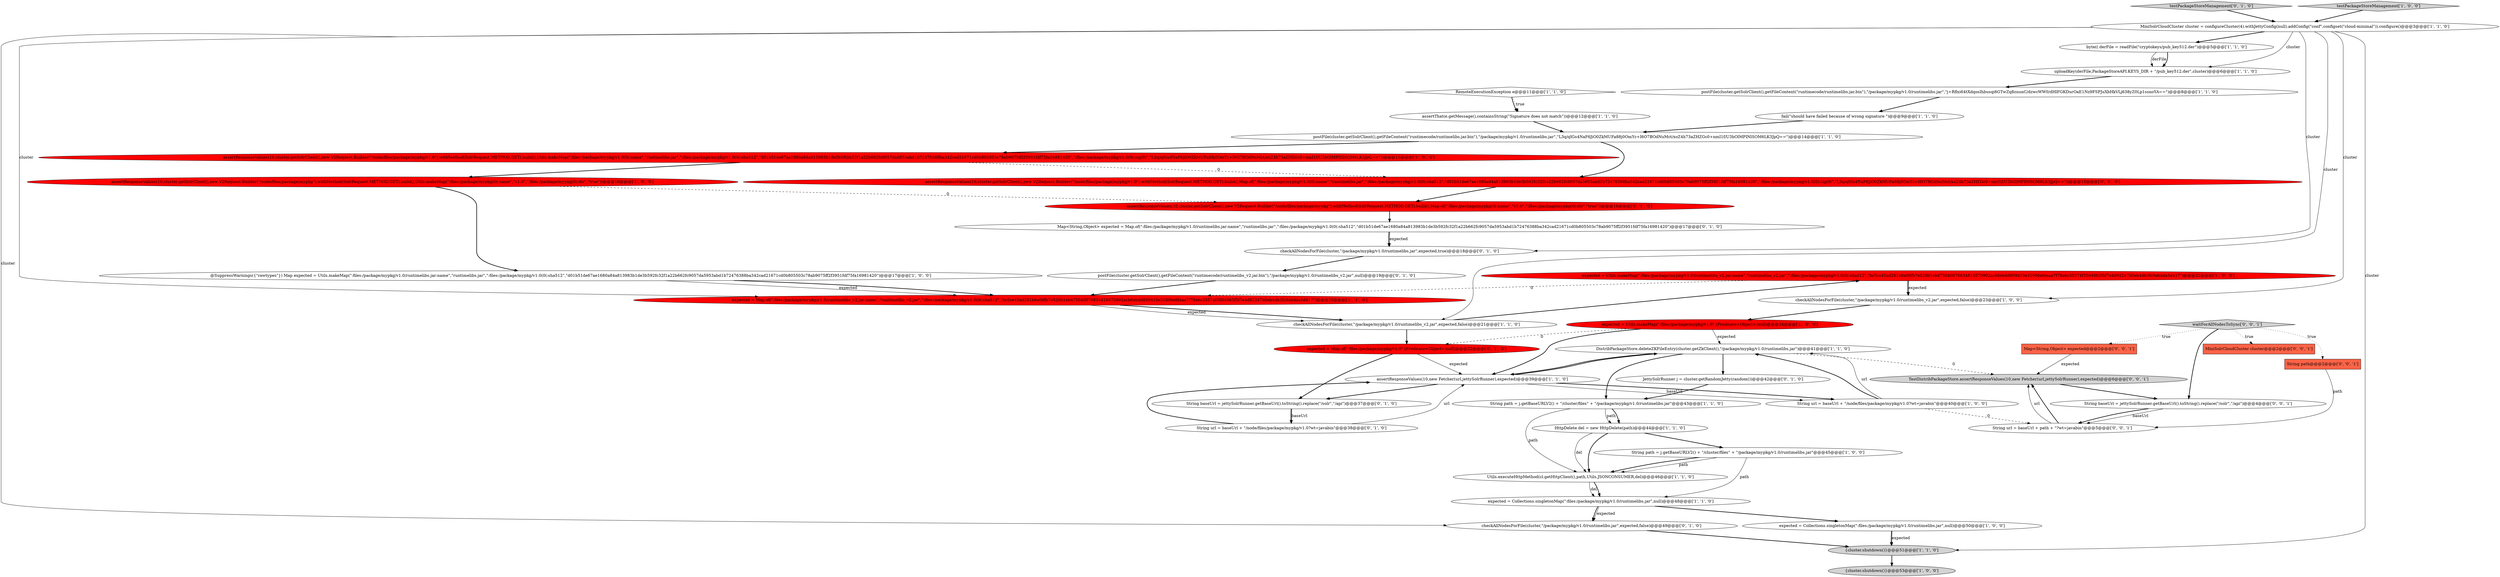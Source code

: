 digraph {
2 [style = filled, label = "expected = Utils.makeMap(\":files:/package/mypkg/v1.0/runtimelibs_v2.jar:name\",\"runtimelibs_v2.jar\",\":files:/package/mypkg/v1.0(0(:sha512\",\"bc5ce45ad281b6a08fb7e529b1eb475040076834816570902acb6ebdd809410e31006efdeaa7f78a6c35574f3504963f5f7e4d92247d0eb4db3fc9abdda5d417\")@@@22@@@['1', '0', '0']", fillcolor = red, shape = ellipse image = "AAA1AAABBB1BBB"];
6 [style = filled, label = "RemoteExecutionException e@@@11@@@['1', '1', '0']", fillcolor = white, shape = diamond image = "AAA0AAABBB1BBB"];
19 [style = filled, label = "assertResponseValues(10,cluster.getSolrClient(),new V2Request.Builder(\"/node/files/package/mypkg/v1.0\").withMethod(SolrRequest.METHOD.GET).build(),Utils.makeMap(\":files:/package/mypkg/v1.0(0(:name\",\"runtimelibs.jar\",\":files:/package/mypkg/v1.0(0(:sha512\",\"d01b51de67ae1680a84a813983b1de3b592fc32f1a22b662fc9057da5953abd1b72476388ba342cad21671cd0b805503c78ab9075ff2f3951fdf75fa16981420\",\":files:/package/mypkg/v1.0(0(:sig(0(\",\"L3q/qIGs4NaF6JiO0ZkMUFa88j0OmYc+I6O7BOdNuMct/xoZ4h73aZHZGc0+nmI1f/U3bOlMPINlSOM6LK3JpQ==\"))@@@15@@@['1', '0', '0']", fillcolor = red, shape = ellipse image = "AAA1AAABBB1BBB"];
41 [style = filled, label = "MiniSolrCloudCluster cluster@@@2@@@['0', '0', '1']", fillcolor = tomato, shape = box image = "AAA0AAABBB3BBB"];
12 [style = filled, label = "{cluster.shutdown()}@@@53@@@['1', '0', '0']", fillcolor = lightgray, shape = ellipse image = "AAA0AAABBB1BBB"];
13 [style = filled, label = "checkAllNodesForFile(cluster,\"/package/mypkg/v1.0/runtimelibs_v2.jar\",expected,false)@@@21@@@['1', '1', '0']", fillcolor = white, shape = ellipse image = "AAA0AAABBB1BBB"];
26 [style = filled, label = "checkAllNodesForFile(cluster,\"/package/mypkg/v1.0/runtimelibs_v2.jar\",expected,false)@@@23@@@['1', '0', '0']", fillcolor = white, shape = ellipse image = "AAA0AAABBB1BBB"];
21 [style = filled, label = "postFile(cluster.getSolrClient(),getFileContent(\"runtimecode/runtimelibs.jar.bin\"),\"/package/mypkg/v1.0/runtimelibs.jar\",\"j+Rflxi64tXdqosIhbusqi6GTwZq8znunC/dzwcWW0/dHlFGKDurOaE1Nz9FSPJuXbHkVLj638yZ0Lp1ssnoYA==\")@@@8@@@['1', '1', '0']", fillcolor = white, shape = ellipse image = "AAA0AAABBB1BBB"];
32 [style = filled, label = "checkAllNodesForFile(cluster,\"/package/mypkg/v1.0/runtimelibs.jar\",expected,true)@@@18@@@['0', '1', '0']", fillcolor = white, shape = ellipse image = "AAA0AAABBB2BBB"];
3 [style = filled, label = "DistribPackageStore.deleteZKFileEntry(cluster.getZkClient(),\"/package/mypkg/v1.0/runtimelibs.jar\")@@@41@@@['1', '1', '0']", fillcolor = white, shape = ellipse image = "AAA0AAABBB1BBB"];
38 [style = filled, label = "String baseUrl = jettySolrRunner.getBaseUrl().toString().replace(\"/solr\",\"/api\")@@@37@@@['0', '1', '0']", fillcolor = white, shape = ellipse image = "AAA0AAABBB2BBB"];
0 [style = filled, label = "String path = j.getBaseURLV2() + \"/cluster/files\" + \"/package/mypkg/v1.0/runtimelibs.jar\"@@@45@@@['1', '0', '0']", fillcolor = white, shape = ellipse image = "AAA0AAABBB1BBB"];
34 [style = filled, label = "String url = baseUrl + \"/node/files/package/mypkg/v1.0?wt=javabin\"@@@38@@@['0', '1', '0']", fillcolor = white, shape = ellipse image = "AAA0AAABBB2BBB"];
37 [style = filled, label = "assertResponseValues(10,cluster.getSolrClient(),new V2Request.Builder(\"/node/files/package/mypkg\").withMethod(SolrRequest.METHOD.GET).build(),Map.of(\":files:/package/mypkg(0(:name\",\"v1.0\",\":files:/package/mypkg(0(:dir\",\"true\"))@@@16@@@['0', '1', '0']", fillcolor = red, shape = ellipse image = "AAA1AAABBB2BBB"];
33 [style = filled, label = "assertResponseValues(10,cluster.getSolrClient(),new V2Request.Builder(\"/node/files/package/mypkg/v1.0\").withMethod(SolrRequest.METHOD.GET).build(),Map.of(\":files:/package/mypkg/v1.0(0(:name\",\"runtimelibs.jar\",\":files:/package/mypkg/v1.0(0(:sha512\",\"d01b51de67ae1680a84a813983b1de3b592fc32f1a22b662fc9057da5953abd1b72476388ba342cad21671cd0b805503c78ab9075ff2f3951fdf75fa16981420\",\":files:/package/mypkg/v1.0(0(:sig(0(\",\"L3q/qIGs4NaF6JiO0ZkMUFa88j0OmYc+I6O7BOdNuMct/xoZ4h73aZHZGc0+nmI1f/U3bOlMPINlSOM6LK3JpQ==\"))@@@15@@@['0', '1', '0']", fillcolor = red, shape = ellipse image = "AAA1AAABBB2BBB"];
20 [style = filled, label = "String path = j.getBaseURLV2() + \"/cluster/files\" + \"/package/mypkg/v1.0/runtimelibs.jar\"@@@43@@@['1', '1', '0']", fillcolor = white, shape = ellipse image = "AAA0AAABBB1BBB"];
29 [style = filled, label = "JettySolrRunner j = cluster.getRandomJetty(random())@@@42@@@['0', '1', '0']", fillcolor = white, shape = ellipse image = "AAA0AAABBB2BBB"];
36 [style = filled, label = "expected = Map.of(\":files:/package/mypkg/v1.0\",(Predicate<Object>)null)@@@22@@@['0', '1', '0']", fillcolor = red, shape = ellipse image = "AAA1AAABBB2BBB"];
15 [style = filled, label = "expected = Utils.makeMap(\":files:/package/mypkg/v1.0\",(Predicate<Object>)null)@@@24@@@['1', '0', '0']", fillcolor = red, shape = ellipse image = "AAA1AAABBB1BBB"];
35 [style = filled, label = "testPackageStoreManagement['0', '1', '0']", fillcolor = lightgray, shape = diamond image = "AAA0AAABBB2BBB"];
39 [style = filled, label = "TestDistribPackageStore.assertResponseValues(10,new Fetcher(url,jettySolrRunner),expected)@@@6@@@['0', '0', '1']", fillcolor = lightgray, shape = ellipse image = "AAA0AAABBB3BBB"];
5 [style = filled, label = "uploadKey(derFile,PackageStoreAPI.KEYS_DIR + \"/pub_key512.der\",cluster)@@@6@@@['1', '1', '0']", fillcolor = white, shape = ellipse image = "AAA0AAABBB1BBB"];
44 [style = filled, label = "String path@@@2@@@['0', '0', '1']", fillcolor = tomato, shape = box image = "AAA0AAABBB3BBB"];
23 [style = filled, label = "String url = baseUrl + \"/node/files/package/mypkg/v1.0?wt=javabin\"@@@40@@@['1', '0', '0']", fillcolor = white, shape = ellipse image = "AAA0AAABBB1BBB"];
42 [style = filled, label = "Map<String,Object> expected@@@2@@@['0', '0', '1']", fillcolor = tomato, shape = box image = "AAA0AAABBB3BBB"];
40 [style = filled, label = "waitForAllNodesToSync['0', '0', '1']", fillcolor = lightgray, shape = diamond image = "AAA0AAABBB3BBB"];
8 [style = filled, label = "expected = Collections.singletonMap(\":files:/package/mypkg/v1.0/runtimelibs.jar\",null)@@@50@@@['1', '0', '0']", fillcolor = white, shape = ellipse image = "AAA0AAABBB1BBB"];
45 [style = filled, label = "String baseUrl = jettySolrRunner.getBaseUrl().toString().replace(\"/solr\",\"/api\")@@@4@@@['0', '0', '1']", fillcolor = white, shape = ellipse image = "AAA0AAABBB3BBB"];
18 [style = filled, label = "assertResponseValues(10,new Fetcher(url,jettySolrRunner),expected)@@@39@@@['1', '1', '0']", fillcolor = white, shape = ellipse image = "AAA0AAABBB1BBB"];
30 [style = filled, label = "postFile(cluster.getSolrClient(),getFileContent(\"runtimecode/runtimelibs_v2.jar.bin\"),\"/package/mypkg/v1.0/runtimelibs_v2.jar\",null)@@@19@@@['0', '1', '0']", fillcolor = white, shape = ellipse image = "AAA0AAABBB2BBB"];
4 [style = filled, label = "@SuppressWarnings({\"rawtypes\"}) Map expected = Utils.makeMap(\":files:/package/mypkg/v1.0/runtimelibs.jar:name\",\"runtimelibs.jar\",\":files:/package/mypkg/v1.0(0(:sha512\",\"d01b51de67ae1680a84a813983b1de3b592fc32f1a22b662fc9057da5953abd1b72476388ba342cad21671cd0b805503c78ab9075ff2f3951fdf75fa16981420\")@@@17@@@['1', '0', '0']", fillcolor = white, shape = ellipse image = "AAA0AAABBB1BBB"];
11 [style = filled, label = "expected = Collections.singletonMap(\":files:/package/mypkg/v1.0/runtimelibs.jar\",null)@@@48@@@['1', '1', '0']", fillcolor = white, shape = ellipse image = "AAA0AAABBB1BBB"];
27 [style = filled, label = "assertThat(e.getMessage(),containsString(\"Signature does not match\"))@@@12@@@['1', '1', '0']", fillcolor = white, shape = ellipse image = "AAA0AAABBB1BBB"];
24 [style = filled, label = "HttpDelete del = new HttpDelete(path)@@@44@@@['1', '1', '0']", fillcolor = white, shape = ellipse image = "AAA0AAABBB1BBB"];
9 [style = filled, label = "postFile(cluster.getSolrClient(),getFileContent(\"runtimecode/runtimelibs.jar.bin\"),\"/package/mypkg/v1.0/runtimelibs.jar\",\"L3q/qIGs4NaF6JiO0ZkMUFa88j0OmYc+I6O7BOdNuMct/xoZ4h73aZHZGc0+nmI1f/U3bOlMPINlSOM6LK3JpQ==\")@@@14@@@['1', '1', '0']", fillcolor = white, shape = ellipse image = "AAA0AAABBB1BBB"];
14 [style = filled, label = "assertResponseValues(10,cluster.getSolrClient(),new V2Request.Builder(\"/node/files/package/mypkg\").withMethod(SolrRequest.METHOD.GET).build(),Utils.makeMap(\":files:/package/mypkg(0(:name\",\"v1.0\",\":files:/package/mypkg(0(:dir\",\"true\"))@@@16@@@['1', '0', '0']", fillcolor = red, shape = ellipse image = "AAA1AAABBB1BBB"];
31 [style = filled, label = "Map<String,Object> expected = Map.of(\":files:/package/mypkg/v1.0/runtimelibs.jar:name\",\"runtimelibs.jar\",\":files:/package/mypkg/v1.0(0(:sha512\",\"d01b51de67ae1680a84a813983b1de3b592fc32f1a22b662fc9057da5953abd1b72476388ba342cad21671cd0b805503c78ab9075ff2f3951fdf75fa16981420\")@@@17@@@['0', '1', '0']", fillcolor = white, shape = ellipse image = "AAA0AAABBB2BBB"];
43 [style = filled, label = "String url = baseUrl + path + \"?wt=javabin\"@@@5@@@['0', '0', '1']", fillcolor = white, shape = ellipse image = "AAA0AAABBB3BBB"];
17 [style = filled, label = "{cluster.shutdown()}@@@51@@@['1', '1', '0']", fillcolor = lightgray, shape = ellipse image = "AAA0AAABBB1BBB"];
25 [style = filled, label = "Utils.executeHttpMethod(cl.getHttpClient(),path,Utils.JSONCONSUMER,del)@@@46@@@['1', '1', '0']", fillcolor = white, shape = ellipse image = "AAA0AAABBB1BBB"];
16 [style = filled, label = "byte(( derFile = readFile(\"cryptokeys/pub_key512.der\")@@@5@@@['1', '1', '0']", fillcolor = white, shape = ellipse image = "AAA0AAABBB1BBB"];
7 [style = filled, label = "fail(\"should have failed because of wrong signature \")@@@9@@@['1', '1', '0']", fillcolor = white, shape = ellipse image = "AAA0AAABBB1BBB"];
22 [style = filled, label = "expected = Map.of(\":files:/package/mypkg/v1.0/runtimelibs_v2.jar:name\",\"runtimelibs_v2.jar\",\":files:/package/mypkg/v1.0(0(:sha512\",\"bc5ce45ad281b6a08fb7e529b1eb475040076834816570902acb6ebdd809410e31006efdeaa7f78a6c35574f3504963f5f7e4d92247d0eb4db3fc9abdda5d417\")@@@20@@@['1', '1', '0']", fillcolor = red, shape = ellipse image = "AAA1AAABBB1BBB"];
10 [style = filled, label = "MiniSolrCloudCluster cluster = configureCluster(4).withJettyConfig(null).addConfig(\"conf\",configset(\"cloud-minimal\")).configure()@@@3@@@['1', '1', '0']", fillcolor = white, shape = ellipse image = "AAA0AAABBB1BBB"];
28 [style = filled, label = "checkAllNodesForFile(cluster,\"/package/mypkg/v1.0/runtimelibs.jar\",expected,false)@@@49@@@['0', '1', '0']", fillcolor = white, shape = ellipse image = "AAA0AAABBB2BBB"];
1 [style = filled, label = "testPackageStoreManagement['1', '0', '0']", fillcolor = lightgray, shape = diamond image = "AAA0AAABBB1BBB"];
23->3 [style = solid, label="url"];
18->3 [style = bold, label=""];
2->26 [style = bold, label=""];
27->9 [style = bold, label=""];
34->18 [style = bold, label=""];
0->25 [style = solid, label="path"];
45->43 [style = solid, label="baseUrl"];
40->44 [style = dotted, label="true"];
10->5 [style = solid, label="cluster"];
3->18 [style = bold, label=""];
23->43 [style = dashed, label="0"];
7->9 [style = bold, label=""];
45->43 [style = bold, label=""];
37->31 [style = bold, label=""];
0->25 [style = bold, label=""];
13->36 [style = bold, label=""];
26->15 [style = bold, label=""];
36->18 [style = solid, label="expected"];
35->10 [style = bold, label=""];
2->22 [style = dashed, label="0"];
22->13 [style = bold, label=""];
18->23 [style = solid, label="baseUrl"];
40->41 [style = dotted, label="true"];
18->38 [style = bold, label=""];
11->28 [style = bold, label=""];
9->33 [style = bold, label=""];
4->22 [style = solid, label="expected"];
24->0 [style = bold, label=""];
20->24 [style = solid, label="path"];
3->39 [style = dashed, label="0"];
10->26 [style = solid, label="cluster"];
39->45 [style = bold, label=""];
23->3 [style = bold, label=""];
15->36 [style = dashed, label="0"];
15->3 [style = solid, label="expected"];
8->17 [style = bold, label=""];
5->21 [style = bold, label=""];
29->20 [style = bold, label=""];
21->7 [style = bold, label=""];
11->8 [style = bold, label=""];
10->28 [style = solid, label="cluster"];
4->22 [style = bold, label=""];
3->29 [style = bold, label=""];
14->4 [style = bold, label=""];
40->42 [style = dotted, label="true"];
16->5 [style = solid, label="derFile"];
14->37 [style = dashed, label="0"];
18->23 [style = bold, label=""];
24->25 [style = solid, label="del"];
31->32 [style = bold, label=""];
11->28 [style = solid, label="expected"];
22->13 [style = solid, label="expected"];
34->18 [style = solid, label="url"];
32->30 [style = bold, label=""];
6->27 [style = bold, label=""];
17->12 [style = bold, label=""];
19->14 [style = bold, label=""];
10->16 [style = bold, label=""];
10->13 [style = solid, label="cluster"];
24->25 [style = bold, label=""];
10->22 [style = solid, label="cluster"];
38->34 [style = bold, label=""];
16->5 [style = bold, label=""];
9->19 [style = bold, label=""];
28->17 [style = bold, label=""];
6->27 [style = dotted, label="true"];
33->37 [style = bold, label=""];
43->39 [style = bold, label=""];
13->2 [style = bold, label=""];
44->43 [style = solid, label="path"];
30->22 [style = bold, label=""];
8->17 [style = solid, label="expected"];
25->11 [style = solid, label="del"];
31->32 [style = solid, label="expected"];
2->26 [style = solid, label="expected"];
38->34 [style = solid, label="baseUrl"];
20->25 [style = solid, label="path"];
15->18 [style = bold, label=""];
43->39 [style = solid, label="url"];
10->17 [style = solid, label="cluster"];
0->11 [style = solid, label="path"];
3->20 [style = bold, label=""];
25->11 [style = bold, label=""];
10->32 [style = solid, label="cluster"];
40->45 [style = bold, label=""];
36->38 [style = bold, label=""];
42->39 [style = solid, label="expected"];
20->24 [style = bold, label=""];
1->10 [style = bold, label=""];
19->33 [style = dashed, label="0"];
}
